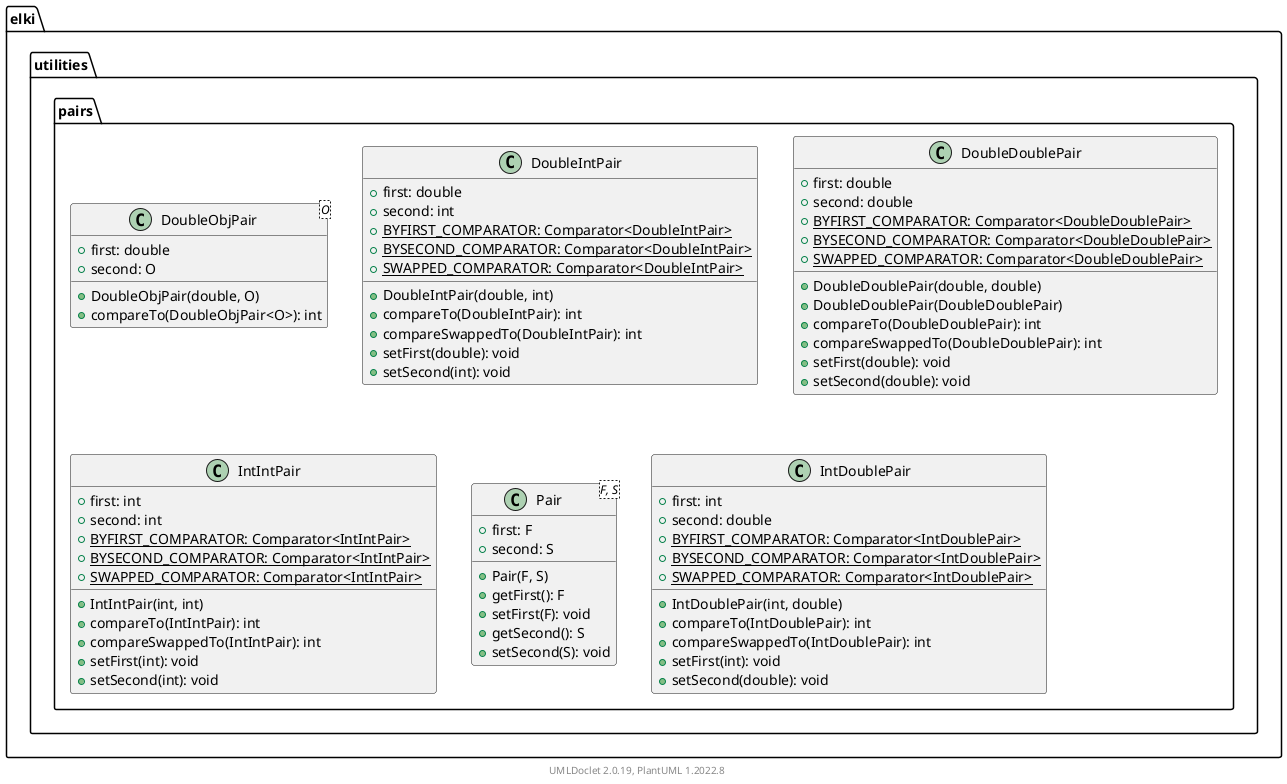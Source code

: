 @startuml
    remove .*\.(Instance|Par|Parameterizer|Factory)$
    namespace elki.utilities.pairs {

        class DoubleObjPair<O> [[DoubleObjPair.html]] {
            +first: double
            +second: O
            +DoubleObjPair(double, O)
            +compareTo(DoubleObjPair<O>): int
        }

        class DoubleIntPair [[DoubleIntPair.html]] {
            +first: double
            +second: int
            {static} +BYFIRST_COMPARATOR: Comparator<DoubleIntPair>
            {static} +BYSECOND_COMPARATOR: Comparator<DoubleIntPair>
            {static} +SWAPPED_COMPARATOR: Comparator<DoubleIntPair>
            +DoubleIntPair(double, int)
            +compareTo(DoubleIntPair): int
            +compareSwappedTo(DoubleIntPair): int
            +setFirst(double): void
            +setSecond(int): void
        }

        class DoubleDoublePair [[DoubleDoublePair.html]] {
            +first: double
            +second: double
            {static} +BYFIRST_COMPARATOR: Comparator<DoubleDoublePair>
            {static} +BYSECOND_COMPARATOR: Comparator<DoubleDoublePair>
            {static} +SWAPPED_COMPARATOR: Comparator<DoubleDoublePair>
            +DoubleDoublePair(double, double)
            +DoubleDoublePair(DoubleDoublePair)
            +compareTo(DoubleDoublePair): int
            +compareSwappedTo(DoubleDoublePair): int
            +setFirst(double): void
            +setSecond(double): void
        }

        class IntIntPair [[IntIntPair.html]] {
            +first: int
            +second: int
            {static} +BYFIRST_COMPARATOR: Comparator<IntIntPair>
            {static} +BYSECOND_COMPARATOR: Comparator<IntIntPair>
            {static} +SWAPPED_COMPARATOR: Comparator<IntIntPair>
            +IntIntPair(int, int)
            +compareTo(IntIntPair): int
            +compareSwappedTo(IntIntPair): int
            +setFirst(int): void
            +setSecond(int): void
        }

        class Pair<F, S> [[Pair.html]] {
            +first: F
            +second: S
            +Pair(F, S)
            +getFirst(): F
            +setFirst(F): void
            +getSecond(): S
            +setSecond(S): void
        }

        class IntDoublePair [[IntDoublePair.html]] {
            +first: int
            +second: double
            {static} +BYFIRST_COMPARATOR: Comparator<IntDoublePair>
            {static} +BYSECOND_COMPARATOR: Comparator<IntDoublePair>
            {static} +SWAPPED_COMPARATOR: Comparator<IntDoublePair>
            +IntDoublePair(int, double)
            +compareTo(IntDoublePair): int
            +compareSwappedTo(IntDoublePair): int
            +setFirst(int): void
            +setSecond(double): void
        }

    }

    center footer UMLDoclet 2.0.19, PlantUML 1.2022.8
@enduml
